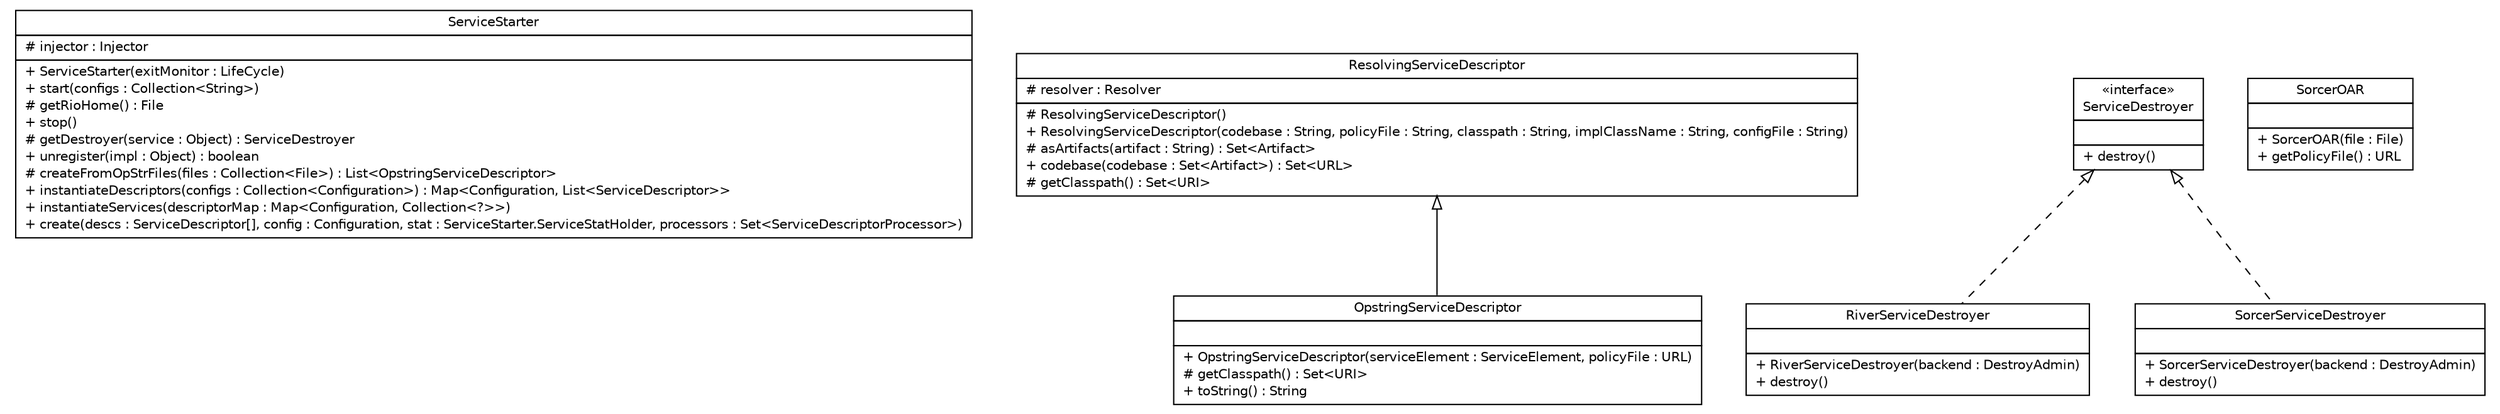 #!/usr/local/bin/dot
#
# Class diagram 
# Generated by UMLGraph version R5_6 (http://www.umlgraph.org/)
#

digraph G {
	edge [fontname="Helvetica",fontsize=10,labelfontname="Helvetica",labelfontsize=10];
	node [fontname="Helvetica",fontsize=10,shape=plaintext];
	nodesep=0.25;
	ranksep=0.5;
	// sorcer.boot.ServiceStarter
	c46197 [label=<<table title="sorcer.boot.ServiceStarter" border="0" cellborder="1" cellspacing="0" cellpadding="2" port="p" href="./ServiceStarter.html">
		<tr><td><table border="0" cellspacing="0" cellpadding="1">
<tr><td align="center" balign="center"> ServiceStarter </td></tr>
		</table></td></tr>
		<tr><td><table border="0" cellspacing="0" cellpadding="1">
<tr><td align="left" balign="left"> # injector : Injector </td></tr>
		</table></td></tr>
		<tr><td><table border="0" cellspacing="0" cellpadding="1">
<tr><td align="left" balign="left"> + ServiceStarter(exitMonitor : LifeCycle) </td></tr>
<tr><td align="left" balign="left"> + start(configs : Collection&lt;String&gt;) </td></tr>
<tr><td align="left" balign="left"> # getRioHome() : File </td></tr>
<tr><td align="left" balign="left"> + stop() </td></tr>
<tr><td align="left" balign="left"> # getDestroyer(service : Object) : ServiceDestroyer </td></tr>
<tr><td align="left" balign="left"> + unregister(impl : Object) : boolean </td></tr>
<tr><td align="left" balign="left"> # createFromOpStrFiles(files : Collection&lt;File&gt;) : List&lt;OpstringServiceDescriptor&gt; </td></tr>
<tr><td align="left" balign="left"> + instantiateDescriptors(configs : Collection&lt;Configuration&gt;) : Map&lt;Configuration, List&lt;ServiceDescriptor&gt;&gt; </td></tr>
<tr><td align="left" balign="left"> + instantiateServices(descriptorMap : Map&lt;Configuration, Collection&lt;?&gt;&gt;) </td></tr>
<tr><td align="left" balign="left"> + create(descs : ServiceDescriptor[], config : Configuration, stat : ServiceStarter.ServiceStatHolder, processors : Set&lt;ServiceDescriptorProcessor&gt;) </td></tr>
		</table></td></tr>
		</table>>, URL="./ServiceStarter.html", fontname="Helvetica", fontcolor="black", fontsize=10.0];
	// sorcer.boot.OpstringServiceDescriptor
	c46198 [label=<<table title="sorcer.boot.OpstringServiceDescriptor" border="0" cellborder="1" cellspacing="0" cellpadding="2" port="p" href="./OpstringServiceDescriptor.html">
		<tr><td><table border="0" cellspacing="0" cellpadding="1">
<tr><td align="center" balign="center"> OpstringServiceDescriptor </td></tr>
		</table></td></tr>
		<tr><td><table border="0" cellspacing="0" cellpadding="1">
<tr><td align="left" balign="left">  </td></tr>
		</table></td></tr>
		<tr><td><table border="0" cellspacing="0" cellpadding="1">
<tr><td align="left" balign="left"> + OpstringServiceDescriptor(serviceElement : ServiceElement, policyFile : URL) </td></tr>
<tr><td align="left" balign="left"> # getClasspath() : Set&lt;URI&gt; </td></tr>
<tr><td align="left" balign="left"> + toString() : String </td></tr>
		</table></td></tr>
		</table>>, URL="./OpstringServiceDescriptor.html", fontname="Helvetica", fontcolor="black", fontsize=10.0];
	// sorcer.boot.RiverServiceDestroyer
	c46199 [label=<<table title="sorcer.boot.RiverServiceDestroyer" border="0" cellborder="1" cellspacing="0" cellpadding="2" port="p" href="./RiverServiceDestroyer.html">
		<tr><td><table border="0" cellspacing="0" cellpadding="1">
<tr><td align="center" balign="center"> RiverServiceDestroyer </td></tr>
		</table></td></tr>
		<tr><td><table border="0" cellspacing="0" cellpadding="1">
<tr><td align="left" balign="left">  </td></tr>
		</table></td></tr>
		<tr><td><table border="0" cellspacing="0" cellpadding="1">
<tr><td align="left" balign="left"> + RiverServiceDestroyer(backend : DestroyAdmin) </td></tr>
<tr><td align="left" balign="left"> + destroy() </td></tr>
		</table></td></tr>
		</table>>, URL="./RiverServiceDestroyer.html", fontname="Helvetica", fontcolor="black", fontsize=10.0];
	// sorcer.boot.SorcerOAR
	c46200 [label=<<table title="sorcer.boot.SorcerOAR" border="0" cellborder="1" cellspacing="0" cellpadding="2" port="p" href="./SorcerOAR.html">
		<tr><td><table border="0" cellspacing="0" cellpadding="1">
<tr><td align="center" balign="center"> SorcerOAR </td></tr>
		</table></td></tr>
		<tr><td><table border="0" cellspacing="0" cellpadding="1">
<tr><td align="left" balign="left">  </td></tr>
		</table></td></tr>
		<tr><td><table border="0" cellspacing="0" cellpadding="1">
<tr><td align="left" balign="left"> + SorcerOAR(file : File) </td></tr>
<tr><td align="left" balign="left"> + getPolicyFile() : URL </td></tr>
		</table></td></tr>
		</table>>, URL="./SorcerOAR.html", fontname="Helvetica", fontcolor="black", fontsize=10.0];
	// sorcer.boot.ResolvingServiceDescriptor
	c46201 [label=<<table title="sorcer.boot.ResolvingServiceDescriptor" border="0" cellborder="1" cellspacing="0" cellpadding="2" port="p" href="./ResolvingServiceDescriptor.html">
		<tr><td><table border="0" cellspacing="0" cellpadding="1">
<tr><td align="center" balign="center"> ResolvingServiceDescriptor </td></tr>
		</table></td></tr>
		<tr><td><table border="0" cellspacing="0" cellpadding="1">
<tr><td align="left" balign="left"> # resolver : Resolver </td></tr>
		</table></td></tr>
		<tr><td><table border="0" cellspacing="0" cellpadding="1">
<tr><td align="left" balign="left"> # ResolvingServiceDescriptor() </td></tr>
<tr><td align="left" balign="left"> + ResolvingServiceDescriptor(codebase : String, policyFile : String, classpath : String, implClassName : String, configFile : String) </td></tr>
<tr><td align="left" balign="left"> # asArtifacts(artifact : String) : Set&lt;Artifact&gt; </td></tr>
<tr><td align="left" balign="left"> + codebase(codebase : Set&lt;Artifact&gt;) : Set&lt;URL&gt; </td></tr>
<tr><td align="left" balign="left"> # getClasspath() : Set&lt;URI&gt; </td></tr>
		</table></td></tr>
		</table>>, URL="./ResolvingServiceDescriptor.html", fontname="Helvetica", fontcolor="black", fontsize=10.0];
	// sorcer.boot.SorcerServiceDestroyer
	c46202 [label=<<table title="sorcer.boot.SorcerServiceDestroyer" border="0" cellborder="1" cellspacing="0" cellpadding="2" port="p" href="./SorcerServiceDestroyer.html">
		<tr><td><table border="0" cellspacing="0" cellpadding="1">
<tr><td align="center" balign="center"> SorcerServiceDestroyer </td></tr>
		</table></td></tr>
		<tr><td><table border="0" cellspacing="0" cellpadding="1">
<tr><td align="left" balign="left">  </td></tr>
		</table></td></tr>
		<tr><td><table border="0" cellspacing="0" cellpadding="1">
<tr><td align="left" balign="left"> + SorcerServiceDestroyer(backend : DestroyAdmin) </td></tr>
<tr><td align="left" balign="left"> + destroy() </td></tr>
		</table></td></tr>
		</table>>, URL="./SorcerServiceDestroyer.html", fontname="Helvetica", fontcolor="black", fontsize=10.0];
	// sorcer.boot.ServiceDestroyer
	c46203 [label=<<table title="sorcer.boot.ServiceDestroyer" border="0" cellborder="1" cellspacing="0" cellpadding="2" port="p" href="./ServiceDestroyer.html">
		<tr><td><table border="0" cellspacing="0" cellpadding="1">
<tr><td align="center" balign="center"> &#171;interface&#187; </td></tr>
<tr><td align="center" balign="center"> ServiceDestroyer </td></tr>
		</table></td></tr>
		<tr><td><table border="0" cellspacing="0" cellpadding="1">
<tr><td align="left" balign="left">  </td></tr>
		</table></td></tr>
		<tr><td><table border="0" cellspacing="0" cellpadding="1">
<tr><td align="left" balign="left"> + destroy() </td></tr>
		</table></td></tr>
		</table>>, URL="./ServiceDestroyer.html", fontname="Helvetica", fontcolor="black", fontsize=10.0];
	//sorcer.boot.OpstringServiceDescriptor extends sorcer.boot.ResolvingServiceDescriptor
	c46201:p -> c46198:p [dir=back,arrowtail=empty];
	//sorcer.boot.RiverServiceDestroyer implements sorcer.boot.ServiceDestroyer
	c46203:p -> c46199:p [dir=back,arrowtail=empty,style=dashed];
	//sorcer.boot.SorcerServiceDestroyer implements sorcer.boot.ServiceDestroyer
	c46203:p -> c46202:p [dir=back,arrowtail=empty,style=dashed];
}

